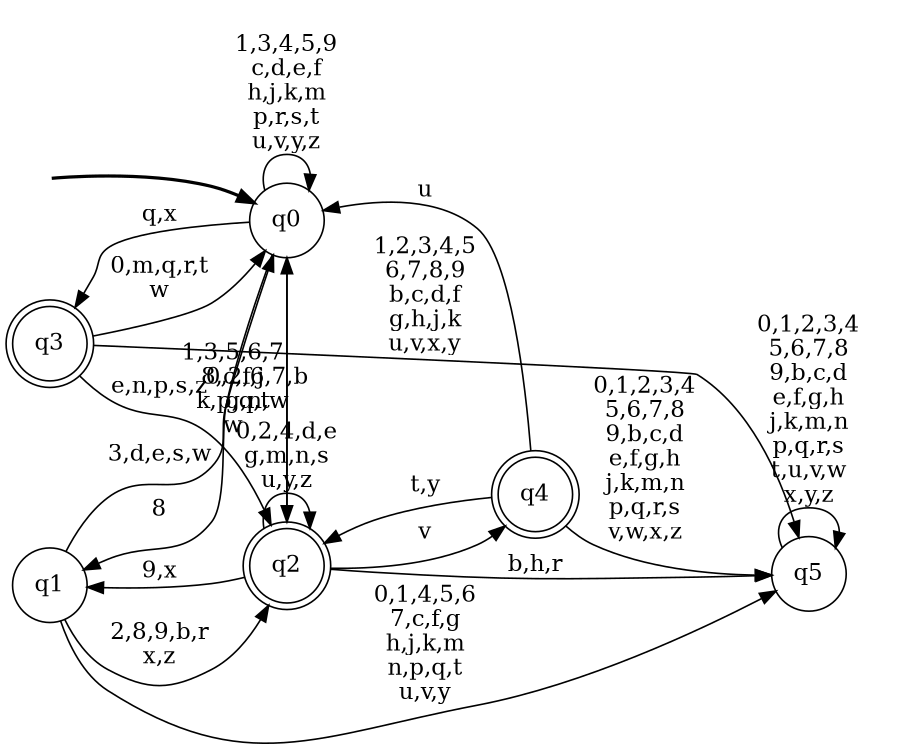 digraph BlueStar {
__start0 [style = invis, shape = none, label = "", width = 0, height = 0];

rankdir=LR;
size="8,5";

s0 [style="filled", color="black", fillcolor="white" shape="circle", label="q0"];
s1 [style="filled", color="black", fillcolor="white" shape="circle", label="q1"];
s2 [style="rounded,filled", color="black", fillcolor="white" shape="doublecircle", label="q2"];
s3 [style="rounded,filled", color="black", fillcolor="white" shape="doublecircle", label="q3"];
s4 [style="rounded,filled", color="black", fillcolor="white" shape="doublecircle", label="q4"];
s5 [style="filled", color="black", fillcolor="white" shape="circle", label="q5"];
subgraph cluster_main { 
	graph [pad=".75", ranksep="0.15", nodesep="0.15"];
	 style=invis; 
	__start0 -> s0 [penwidth=2];
}
s0 -> s0 [label="1,3,4,5,9\nc,d,e,f\nh,j,k,m\np,r,s,t\nu,v,y,z"];
s0 -> s1 [label="8"];
s0 -> s2 [label="0,2,6,7,b\ng,n,w"];
s0 -> s3 [label="q,x"];
s1 -> s0 [label="3,d,e,s,w"];
s1 -> s2 [label="2,8,9,b,r\nx,z"];
s1 -> s5 [label="0,1,4,5,6\n7,c,f,g\nh,j,k,m\nn,p,q,t\nu,v,y"];
s2 -> s0 [label="1,3,5,6,7\n8,c,f,j\nk,p,q,t\nw"];
s2 -> s1 [label="9,x"];
s2 -> s2 [label="0,2,4,d,e\ng,m,n,s\nu,y,z"];
s2 -> s4 [label="v"];
s2 -> s5 [label="b,h,r"];
s3 -> s0 [label="0,m,q,r,t\nw"];
s3 -> s2 [label="e,n,p,s,z"];
s3 -> s5 [label="1,2,3,4,5\n6,7,8,9\nb,c,d,f\ng,h,j,k\nu,v,x,y"];
s4 -> s0 [label="u"];
s4 -> s2 [label="t,y"];
s4 -> s5 [label="0,1,2,3,4\n5,6,7,8\n9,b,c,d\ne,f,g,h\nj,k,m,n\np,q,r,s\nv,w,x,z"];
s5 -> s5 [label="0,1,2,3,4\n5,6,7,8\n9,b,c,d\ne,f,g,h\nj,k,m,n\np,q,r,s\nt,u,v,w\nx,y,z"];

}